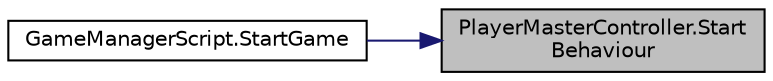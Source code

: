digraph "PlayerMasterController.StartBehaviour"
{
 // LATEX_PDF_SIZE
  edge [fontname="Helvetica",fontsize="10",labelfontname="Helvetica",labelfontsize="10"];
  node [fontname="Helvetica",fontsize="10",shape=record];
  rankdir="RL";
  Node1 [label="PlayerMasterController.Start\lBehaviour",height=0.2,width=0.4,color="black", fillcolor="grey75", style="filled", fontcolor="black",tooltip="for initialising the player"];
  Node1 -> Node2 [dir="back",color="midnightblue",fontsize="10",style="solid",fontname="Helvetica"];
  Node2 [label="GameManagerScript.StartGame",height=0.2,width=0.4,color="black", fillcolor="white", style="filled",URL="$class_game_manager_script.html#a12cbaf1ff00804887619c07c7267cf31",tooltip="starting and initialing the game and it's components"];
}

